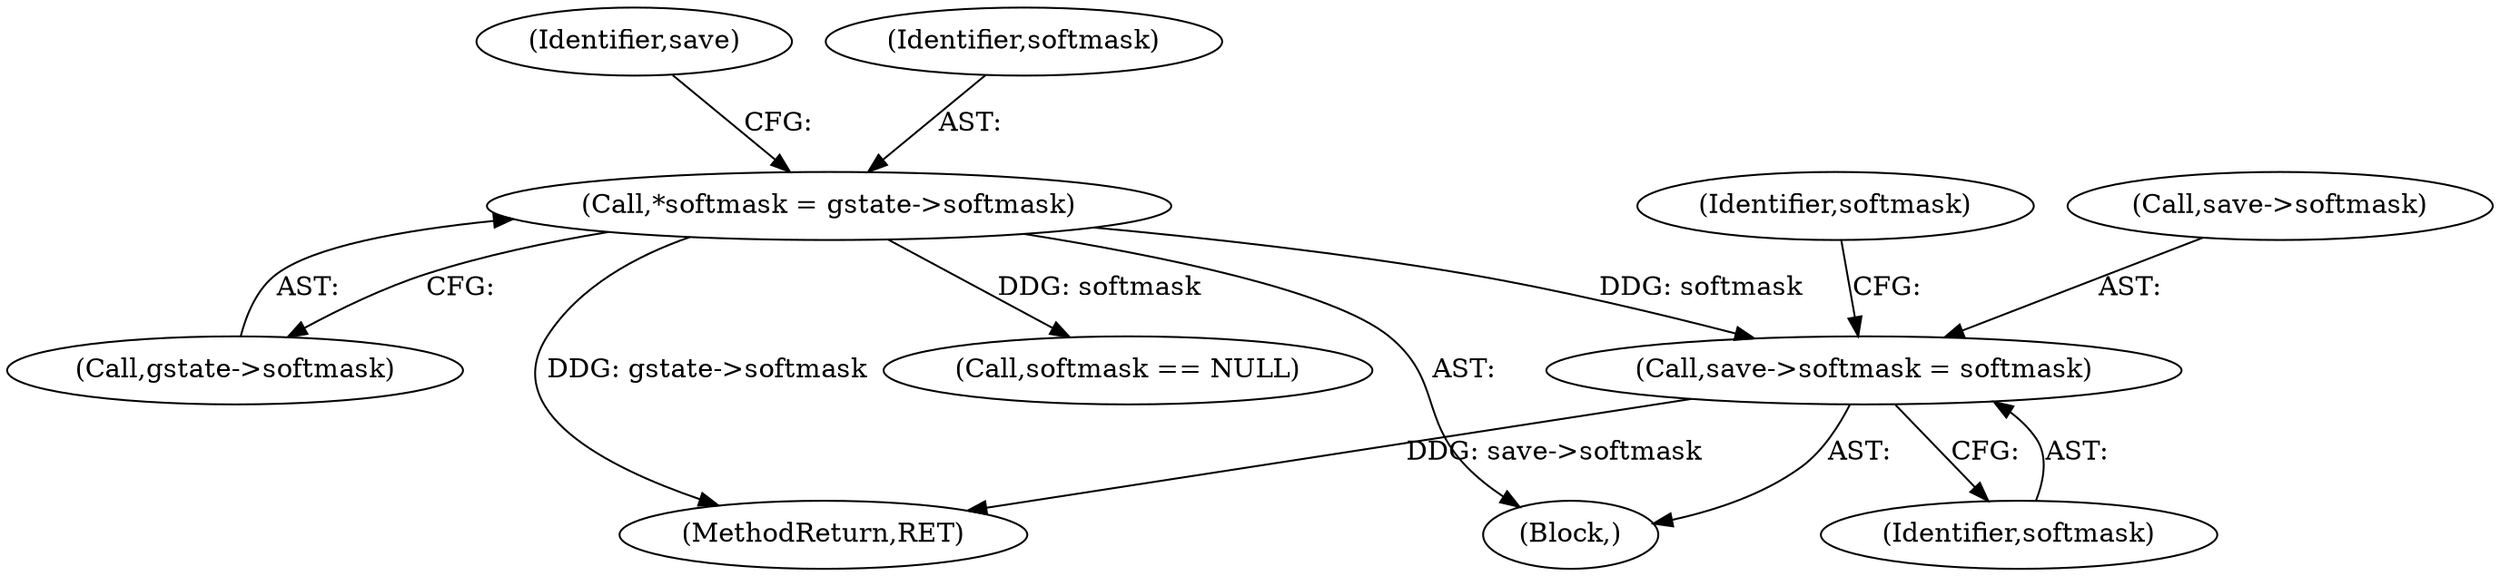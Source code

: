 digraph "0_ghostscript_4dcc6affe04368461310a21238f7e1871a752a05@pointer" {
"1000128" [label="(Call,save->softmask = softmask)"];
"1000118" [label="(Call,*softmask = gstate->softmask)"];
"1000128" [label="(Call,save->softmask = softmask)"];
"1000135" [label="(Identifier,softmask)"];
"1000106" [label="(Block,)"];
"1000120" [label="(Call,gstate->softmask)"];
"1000130" [label="(Identifier,save)"];
"1000297" [label="(MethodReturn,RET)"];
"1000129" [label="(Call,save->softmask)"];
"1000134" [label="(Call,softmask == NULL)"];
"1000132" [label="(Identifier,softmask)"];
"1000118" [label="(Call,*softmask = gstate->softmask)"];
"1000119" [label="(Identifier,softmask)"];
"1000128" -> "1000106"  [label="AST: "];
"1000128" -> "1000132"  [label="CFG: "];
"1000129" -> "1000128"  [label="AST: "];
"1000132" -> "1000128"  [label="AST: "];
"1000135" -> "1000128"  [label="CFG: "];
"1000128" -> "1000297"  [label="DDG: save->softmask"];
"1000118" -> "1000128"  [label="DDG: softmask"];
"1000118" -> "1000106"  [label="AST: "];
"1000118" -> "1000120"  [label="CFG: "];
"1000119" -> "1000118"  [label="AST: "];
"1000120" -> "1000118"  [label="AST: "];
"1000130" -> "1000118"  [label="CFG: "];
"1000118" -> "1000297"  [label="DDG: gstate->softmask"];
"1000118" -> "1000134"  [label="DDG: softmask"];
}
